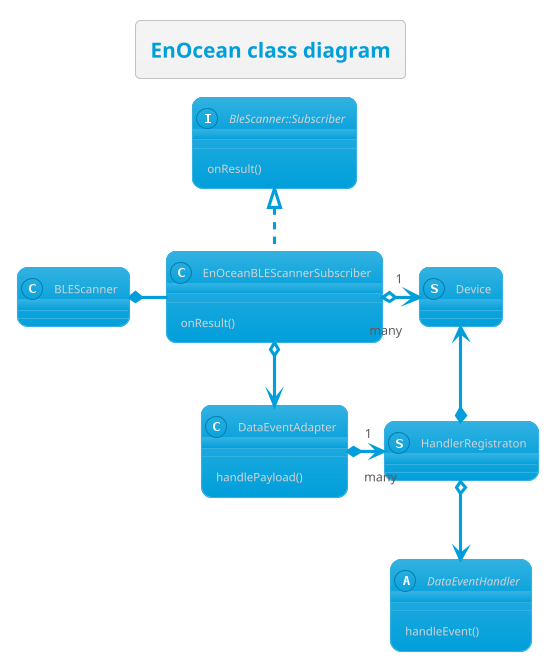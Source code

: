 @startuml EnOcean class diagram
!theme bluegray

title EnOcean class diagram

class BLEScanner
interface BleScanner::Subscriber {
  onResult()
}

class EnOceanBLEScannerSubscriber implements BleScanner::Subscriber {
  onResult()
}
struct Device
struct HandlerRegistraton
abstract class DataEventHandler {
  handleEvent()
}
HandlerRegistraton *-up-> Device
class DataEventAdapter {
  handlePayload()
}
HandlerRegistraton o--> DataEventHandler

BLEScanner *- EnOceanBLEScannerSubscriber
EnOceanBLEScannerSubscriber "1" o--right--> "many" Device
EnOceanBLEScannerSubscriber o--> DataEventAdapter

DataEventAdapter "1" *--right-> "many" HandlerRegistraton

@enduml